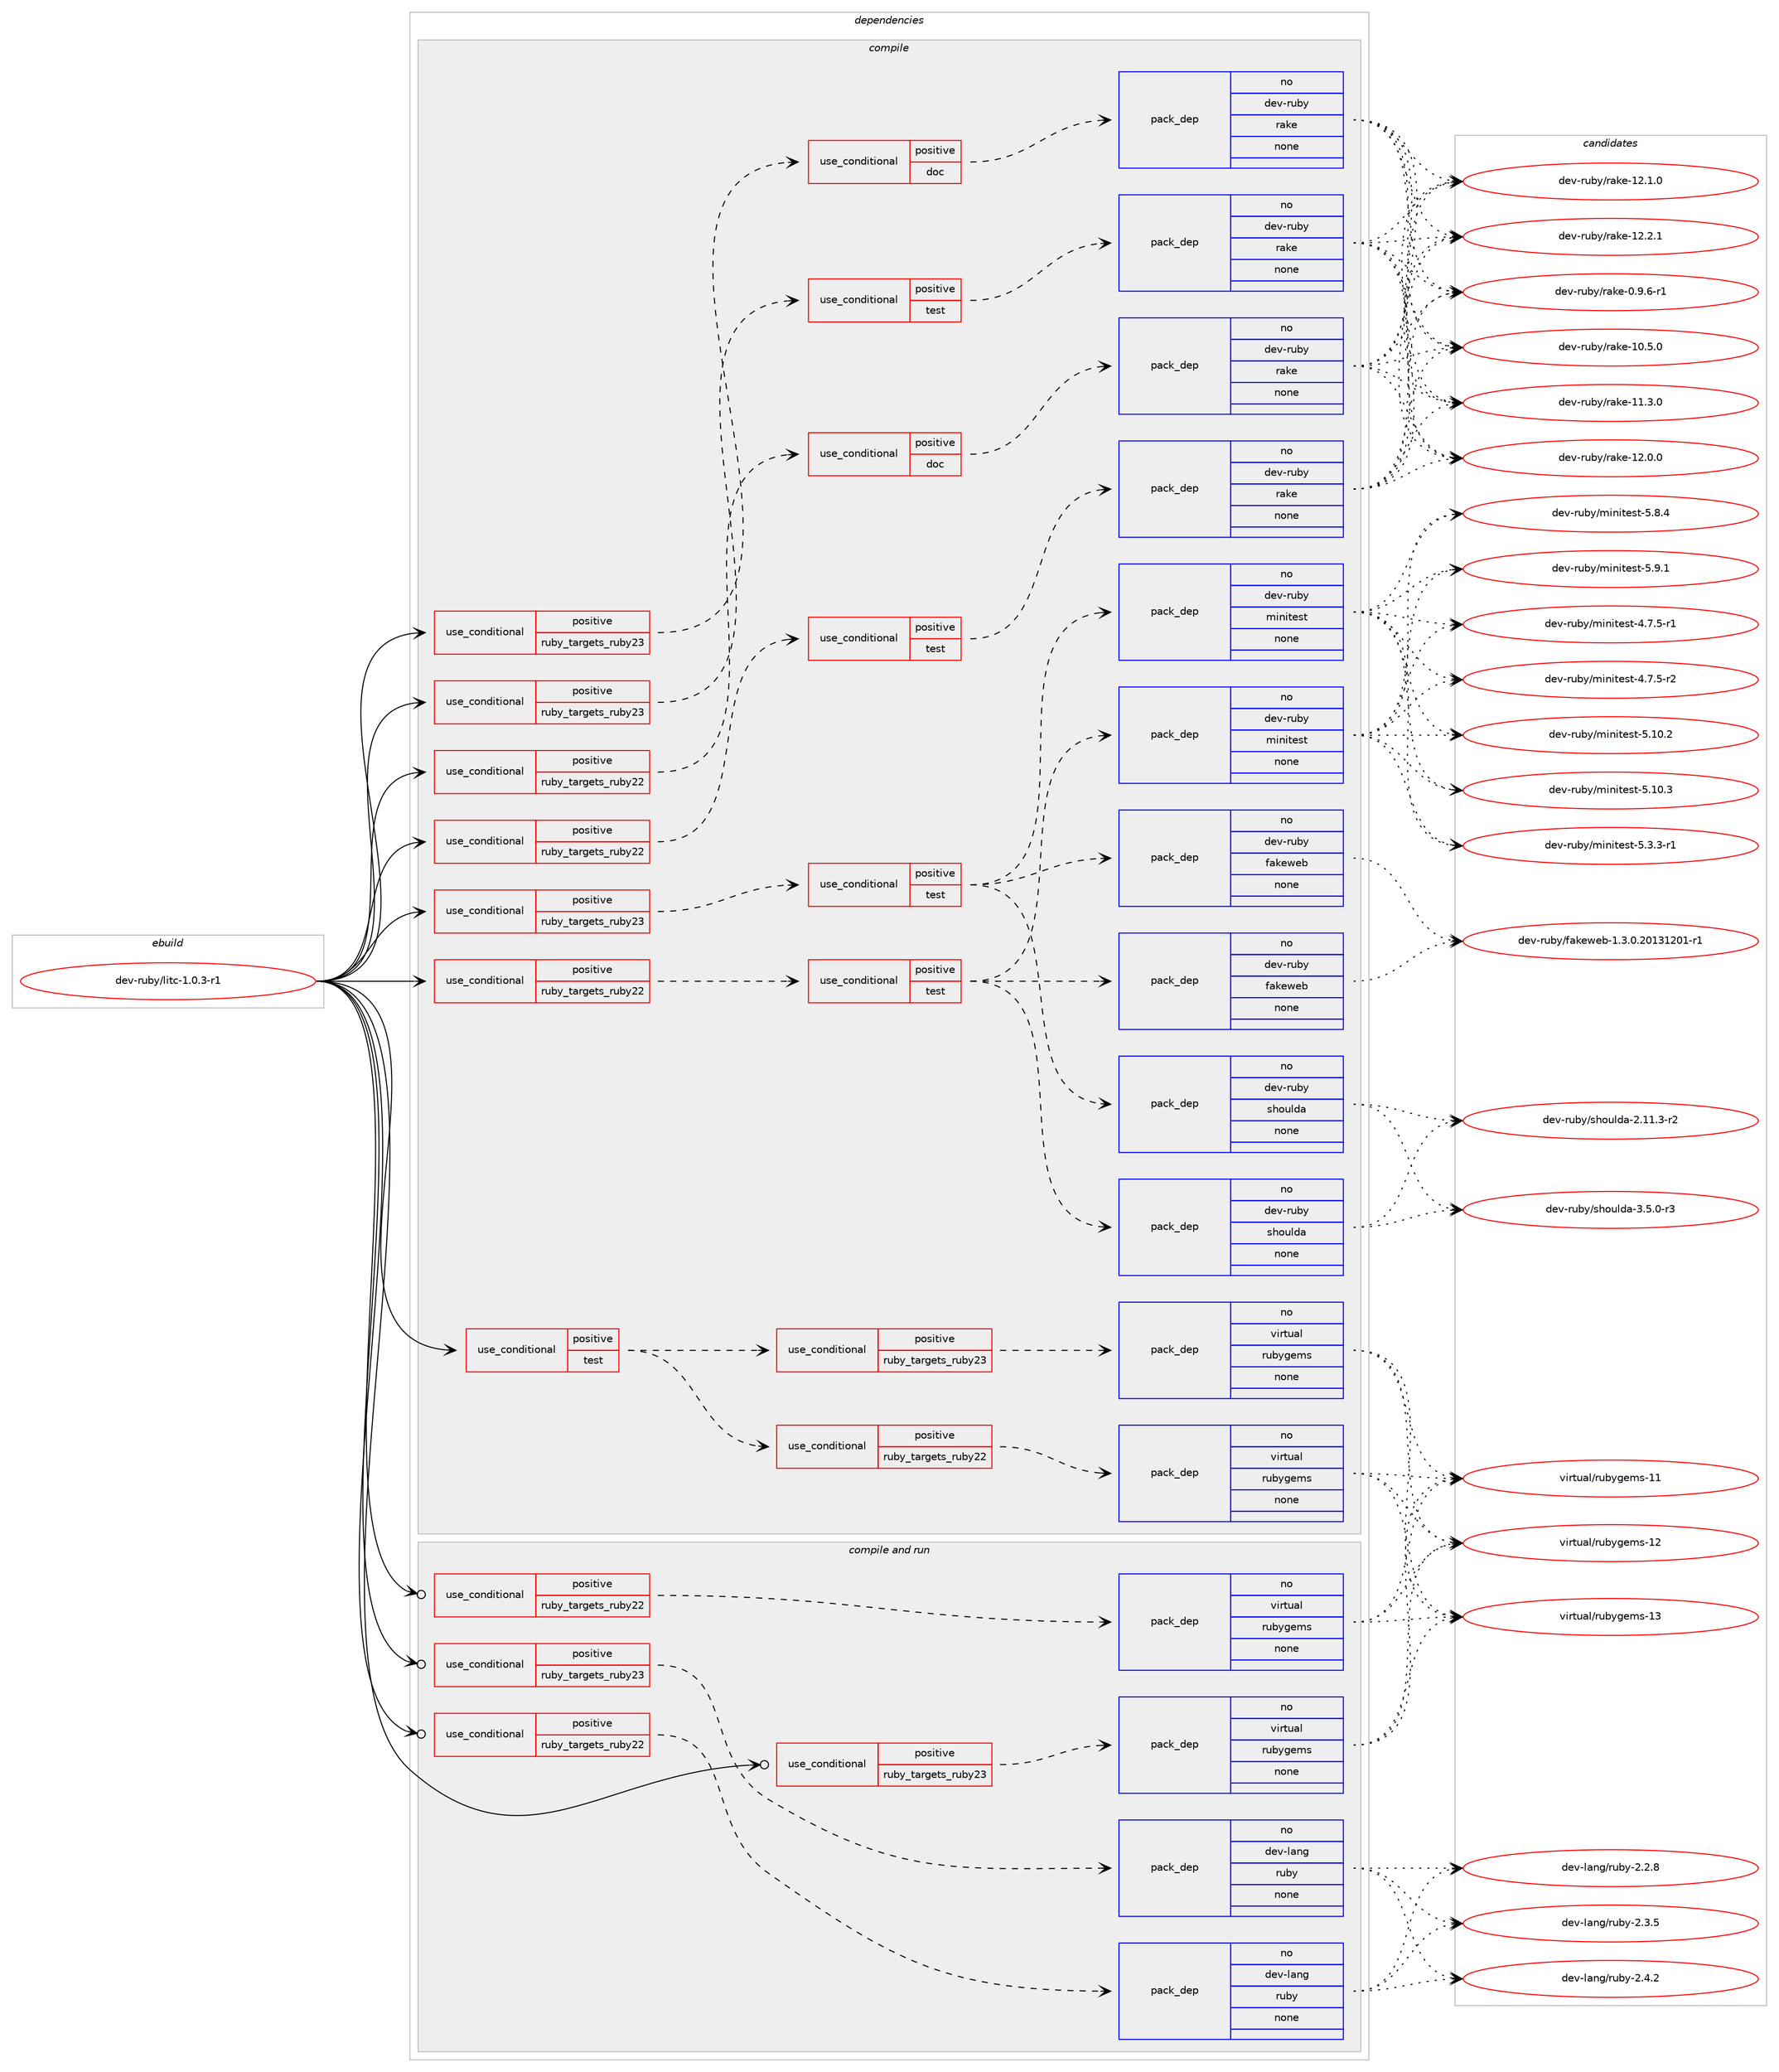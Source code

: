 digraph prolog {

# *************
# Graph options
# *************

newrank=true;
concentrate=true;
compound=true;
graph [rankdir=LR,fontname=Helvetica,fontsize=10,ranksep=1.5];#, ranksep=2.5, nodesep=0.2];
edge  [arrowhead=vee];
node  [fontname=Helvetica,fontsize=10];

# **********
# The ebuild
# **********

subgraph cluster_leftcol {
color=gray;
rank=same;
label=<<i>ebuild</i>>;
id [label="dev-ruby/litc-1.0.3-r1", color=red, width=4, href="../dev-ruby/litc-1.0.3-r1.svg"];
}

# ****************
# The dependencies
# ****************

subgraph cluster_midcol {
color=gray;
label=<<i>dependencies</i>>;
subgraph cluster_compile {
fillcolor="#eeeeee";
style=filled;
label=<<i>compile</i>>;
subgraph cond60659 {
dependency245799 [label=<<TABLE BORDER="0" CELLBORDER="1" CELLSPACING="0" CELLPADDING="4"><TR><TD ROWSPAN="3" CELLPADDING="10">use_conditional</TD></TR><TR><TD>positive</TD></TR><TR><TD>ruby_targets_ruby22</TD></TR></TABLE>>, shape=none, color=red];
subgraph cond60660 {
dependency245800 [label=<<TABLE BORDER="0" CELLBORDER="1" CELLSPACING="0" CELLPADDING="4"><TR><TD ROWSPAN="3" CELLPADDING="10">use_conditional</TD></TR><TR><TD>positive</TD></TR><TR><TD>doc</TD></TR></TABLE>>, shape=none, color=red];
subgraph pack181049 {
dependency245801 [label=<<TABLE BORDER="0" CELLBORDER="1" CELLSPACING="0" CELLPADDING="4" WIDTH="220"><TR><TD ROWSPAN="6" CELLPADDING="30">pack_dep</TD></TR><TR><TD WIDTH="110">no</TD></TR><TR><TD>dev-ruby</TD></TR><TR><TD>rake</TD></TR><TR><TD>none</TD></TR><TR><TD></TD></TR></TABLE>>, shape=none, color=blue];
}
dependency245800:e -> dependency245801:w [weight=20,style="dashed",arrowhead="vee"];
}
dependency245799:e -> dependency245800:w [weight=20,style="dashed",arrowhead="vee"];
}
id:e -> dependency245799:w [weight=20,style="solid",arrowhead="vee"];
subgraph cond60661 {
dependency245802 [label=<<TABLE BORDER="0" CELLBORDER="1" CELLSPACING="0" CELLPADDING="4"><TR><TD ROWSPAN="3" CELLPADDING="10">use_conditional</TD></TR><TR><TD>positive</TD></TR><TR><TD>ruby_targets_ruby22</TD></TR></TABLE>>, shape=none, color=red];
subgraph cond60662 {
dependency245803 [label=<<TABLE BORDER="0" CELLBORDER="1" CELLSPACING="0" CELLPADDING="4"><TR><TD ROWSPAN="3" CELLPADDING="10">use_conditional</TD></TR><TR><TD>positive</TD></TR><TR><TD>test</TD></TR></TABLE>>, shape=none, color=red];
subgraph pack181050 {
dependency245804 [label=<<TABLE BORDER="0" CELLBORDER="1" CELLSPACING="0" CELLPADDING="4" WIDTH="220"><TR><TD ROWSPAN="6" CELLPADDING="30">pack_dep</TD></TR><TR><TD WIDTH="110">no</TD></TR><TR><TD>dev-ruby</TD></TR><TR><TD>rake</TD></TR><TR><TD>none</TD></TR><TR><TD></TD></TR></TABLE>>, shape=none, color=blue];
}
dependency245803:e -> dependency245804:w [weight=20,style="dashed",arrowhead="vee"];
}
dependency245802:e -> dependency245803:w [weight=20,style="dashed",arrowhead="vee"];
}
id:e -> dependency245802:w [weight=20,style="solid",arrowhead="vee"];
subgraph cond60663 {
dependency245805 [label=<<TABLE BORDER="0" CELLBORDER="1" CELLSPACING="0" CELLPADDING="4"><TR><TD ROWSPAN="3" CELLPADDING="10">use_conditional</TD></TR><TR><TD>positive</TD></TR><TR><TD>ruby_targets_ruby22</TD></TR></TABLE>>, shape=none, color=red];
subgraph cond60664 {
dependency245806 [label=<<TABLE BORDER="0" CELLBORDER="1" CELLSPACING="0" CELLPADDING="4"><TR><TD ROWSPAN="3" CELLPADDING="10">use_conditional</TD></TR><TR><TD>positive</TD></TR><TR><TD>test</TD></TR></TABLE>>, shape=none, color=red];
subgraph pack181051 {
dependency245807 [label=<<TABLE BORDER="0" CELLBORDER="1" CELLSPACING="0" CELLPADDING="4" WIDTH="220"><TR><TD ROWSPAN="6" CELLPADDING="30">pack_dep</TD></TR><TR><TD WIDTH="110">no</TD></TR><TR><TD>dev-ruby</TD></TR><TR><TD>shoulda</TD></TR><TR><TD>none</TD></TR><TR><TD></TD></TR></TABLE>>, shape=none, color=blue];
}
dependency245806:e -> dependency245807:w [weight=20,style="dashed",arrowhead="vee"];
subgraph pack181052 {
dependency245808 [label=<<TABLE BORDER="0" CELLBORDER="1" CELLSPACING="0" CELLPADDING="4" WIDTH="220"><TR><TD ROWSPAN="6" CELLPADDING="30">pack_dep</TD></TR><TR><TD WIDTH="110">no</TD></TR><TR><TD>dev-ruby</TD></TR><TR><TD>fakeweb</TD></TR><TR><TD>none</TD></TR><TR><TD></TD></TR></TABLE>>, shape=none, color=blue];
}
dependency245806:e -> dependency245808:w [weight=20,style="dashed",arrowhead="vee"];
subgraph pack181053 {
dependency245809 [label=<<TABLE BORDER="0" CELLBORDER="1" CELLSPACING="0" CELLPADDING="4" WIDTH="220"><TR><TD ROWSPAN="6" CELLPADDING="30">pack_dep</TD></TR><TR><TD WIDTH="110">no</TD></TR><TR><TD>dev-ruby</TD></TR><TR><TD>minitest</TD></TR><TR><TD>none</TD></TR><TR><TD></TD></TR></TABLE>>, shape=none, color=blue];
}
dependency245806:e -> dependency245809:w [weight=20,style="dashed",arrowhead="vee"];
}
dependency245805:e -> dependency245806:w [weight=20,style="dashed",arrowhead="vee"];
}
id:e -> dependency245805:w [weight=20,style="solid",arrowhead="vee"];
subgraph cond60665 {
dependency245810 [label=<<TABLE BORDER="0" CELLBORDER="1" CELLSPACING="0" CELLPADDING="4"><TR><TD ROWSPAN="3" CELLPADDING="10">use_conditional</TD></TR><TR><TD>positive</TD></TR><TR><TD>ruby_targets_ruby23</TD></TR></TABLE>>, shape=none, color=red];
subgraph cond60666 {
dependency245811 [label=<<TABLE BORDER="0" CELLBORDER="1" CELLSPACING="0" CELLPADDING="4"><TR><TD ROWSPAN="3" CELLPADDING="10">use_conditional</TD></TR><TR><TD>positive</TD></TR><TR><TD>doc</TD></TR></TABLE>>, shape=none, color=red];
subgraph pack181054 {
dependency245812 [label=<<TABLE BORDER="0" CELLBORDER="1" CELLSPACING="0" CELLPADDING="4" WIDTH="220"><TR><TD ROWSPAN="6" CELLPADDING="30">pack_dep</TD></TR><TR><TD WIDTH="110">no</TD></TR><TR><TD>dev-ruby</TD></TR><TR><TD>rake</TD></TR><TR><TD>none</TD></TR><TR><TD></TD></TR></TABLE>>, shape=none, color=blue];
}
dependency245811:e -> dependency245812:w [weight=20,style="dashed",arrowhead="vee"];
}
dependency245810:e -> dependency245811:w [weight=20,style="dashed",arrowhead="vee"];
}
id:e -> dependency245810:w [weight=20,style="solid",arrowhead="vee"];
subgraph cond60667 {
dependency245813 [label=<<TABLE BORDER="0" CELLBORDER="1" CELLSPACING="0" CELLPADDING="4"><TR><TD ROWSPAN="3" CELLPADDING="10">use_conditional</TD></TR><TR><TD>positive</TD></TR><TR><TD>ruby_targets_ruby23</TD></TR></TABLE>>, shape=none, color=red];
subgraph cond60668 {
dependency245814 [label=<<TABLE BORDER="0" CELLBORDER="1" CELLSPACING="0" CELLPADDING="4"><TR><TD ROWSPAN="3" CELLPADDING="10">use_conditional</TD></TR><TR><TD>positive</TD></TR><TR><TD>test</TD></TR></TABLE>>, shape=none, color=red];
subgraph pack181055 {
dependency245815 [label=<<TABLE BORDER="0" CELLBORDER="1" CELLSPACING="0" CELLPADDING="4" WIDTH="220"><TR><TD ROWSPAN="6" CELLPADDING="30">pack_dep</TD></TR><TR><TD WIDTH="110">no</TD></TR><TR><TD>dev-ruby</TD></TR><TR><TD>rake</TD></TR><TR><TD>none</TD></TR><TR><TD></TD></TR></TABLE>>, shape=none, color=blue];
}
dependency245814:e -> dependency245815:w [weight=20,style="dashed",arrowhead="vee"];
}
dependency245813:e -> dependency245814:w [weight=20,style="dashed",arrowhead="vee"];
}
id:e -> dependency245813:w [weight=20,style="solid",arrowhead="vee"];
subgraph cond60669 {
dependency245816 [label=<<TABLE BORDER="0" CELLBORDER="1" CELLSPACING="0" CELLPADDING="4"><TR><TD ROWSPAN="3" CELLPADDING="10">use_conditional</TD></TR><TR><TD>positive</TD></TR><TR><TD>ruby_targets_ruby23</TD></TR></TABLE>>, shape=none, color=red];
subgraph cond60670 {
dependency245817 [label=<<TABLE BORDER="0" CELLBORDER="1" CELLSPACING="0" CELLPADDING="4"><TR><TD ROWSPAN="3" CELLPADDING="10">use_conditional</TD></TR><TR><TD>positive</TD></TR><TR><TD>test</TD></TR></TABLE>>, shape=none, color=red];
subgraph pack181056 {
dependency245818 [label=<<TABLE BORDER="0" CELLBORDER="1" CELLSPACING="0" CELLPADDING="4" WIDTH="220"><TR><TD ROWSPAN="6" CELLPADDING="30">pack_dep</TD></TR><TR><TD WIDTH="110">no</TD></TR><TR><TD>dev-ruby</TD></TR><TR><TD>shoulda</TD></TR><TR><TD>none</TD></TR><TR><TD></TD></TR></TABLE>>, shape=none, color=blue];
}
dependency245817:e -> dependency245818:w [weight=20,style="dashed",arrowhead="vee"];
subgraph pack181057 {
dependency245819 [label=<<TABLE BORDER="0" CELLBORDER="1" CELLSPACING="0" CELLPADDING="4" WIDTH="220"><TR><TD ROWSPAN="6" CELLPADDING="30">pack_dep</TD></TR><TR><TD WIDTH="110">no</TD></TR><TR><TD>dev-ruby</TD></TR><TR><TD>fakeweb</TD></TR><TR><TD>none</TD></TR><TR><TD></TD></TR></TABLE>>, shape=none, color=blue];
}
dependency245817:e -> dependency245819:w [weight=20,style="dashed",arrowhead="vee"];
subgraph pack181058 {
dependency245820 [label=<<TABLE BORDER="0" CELLBORDER="1" CELLSPACING="0" CELLPADDING="4" WIDTH="220"><TR><TD ROWSPAN="6" CELLPADDING="30">pack_dep</TD></TR><TR><TD WIDTH="110">no</TD></TR><TR><TD>dev-ruby</TD></TR><TR><TD>minitest</TD></TR><TR><TD>none</TD></TR><TR><TD></TD></TR></TABLE>>, shape=none, color=blue];
}
dependency245817:e -> dependency245820:w [weight=20,style="dashed",arrowhead="vee"];
}
dependency245816:e -> dependency245817:w [weight=20,style="dashed",arrowhead="vee"];
}
id:e -> dependency245816:w [weight=20,style="solid",arrowhead="vee"];
subgraph cond60671 {
dependency245821 [label=<<TABLE BORDER="0" CELLBORDER="1" CELLSPACING="0" CELLPADDING="4"><TR><TD ROWSPAN="3" CELLPADDING="10">use_conditional</TD></TR><TR><TD>positive</TD></TR><TR><TD>test</TD></TR></TABLE>>, shape=none, color=red];
subgraph cond60672 {
dependency245822 [label=<<TABLE BORDER="0" CELLBORDER="1" CELLSPACING="0" CELLPADDING="4"><TR><TD ROWSPAN="3" CELLPADDING="10">use_conditional</TD></TR><TR><TD>positive</TD></TR><TR><TD>ruby_targets_ruby22</TD></TR></TABLE>>, shape=none, color=red];
subgraph pack181059 {
dependency245823 [label=<<TABLE BORDER="0" CELLBORDER="1" CELLSPACING="0" CELLPADDING="4" WIDTH="220"><TR><TD ROWSPAN="6" CELLPADDING="30">pack_dep</TD></TR><TR><TD WIDTH="110">no</TD></TR><TR><TD>virtual</TD></TR><TR><TD>rubygems</TD></TR><TR><TD>none</TD></TR><TR><TD></TD></TR></TABLE>>, shape=none, color=blue];
}
dependency245822:e -> dependency245823:w [weight=20,style="dashed",arrowhead="vee"];
}
dependency245821:e -> dependency245822:w [weight=20,style="dashed",arrowhead="vee"];
subgraph cond60673 {
dependency245824 [label=<<TABLE BORDER="0" CELLBORDER="1" CELLSPACING="0" CELLPADDING="4"><TR><TD ROWSPAN="3" CELLPADDING="10">use_conditional</TD></TR><TR><TD>positive</TD></TR><TR><TD>ruby_targets_ruby23</TD></TR></TABLE>>, shape=none, color=red];
subgraph pack181060 {
dependency245825 [label=<<TABLE BORDER="0" CELLBORDER="1" CELLSPACING="0" CELLPADDING="4" WIDTH="220"><TR><TD ROWSPAN="6" CELLPADDING="30">pack_dep</TD></TR><TR><TD WIDTH="110">no</TD></TR><TR><TD>virtual</TD></TR><TR><TD>rubygems</TD></TR><TR><TD>none</TD></TR><TR><TD></TD></TR></TABLE>>, shape=none, color=blue];
}
dependency245824:e -> dependency245825:w [weight=20,style="dashed",arrowhead="vee"];
}
dependency245821:e -> dependency245824:w [weight=20,style="dashed",arrowhead="vee"];
}
id:e -> dependency245821:w [weight=20,style="solid",arrowhead="vee"];
}
subgraph cluster_compileandrun {
fillcolor="#eeeeee";
style=filled;
label=<<i>compile and run</i>>;
subgraph cond60674 {
dependency245826 [label=<<TABLE BORDER="0" CELLBORDER="1" CELLSPACING="0" CELLPADDING="4"><TR><TD ROWSPAN="3" CELLPADDING="10">use_conditional</TD></TR><TR><TD>positive</TD></TR><TR><TD>ruby_targets_ruby22</TD></TR></TABLE>>, shape=none, color=red];
subgraph pack181061 {
dependency245827 [label=<<TABLE BORDER="0" CELLBORDER="1" CELLSPACING="0" CELLPADDING="4" WIDTH="220"><TR><TD ROWSPAN="6" CELLPADDING="30">pack_dep</TD></TR><TR><TD WIDTH="110">no</TD></TR><TR><TD>dev-lang</TD></TR><TR><TD>ruby</TD></TR><TR><TD>none</TD></TR><TR><TD></TD></TR></TABLE>>, shape=none, color=blue];
}
dependency245826:e -> dependency245827:w [weight=20,style="dashed",arrowhead="vee"];
}
id:e -> dependency245826:w [weight=20,style="solid",arrowhead="odotvee"];
subgraph cond60675 {
dependency245828 [label=<<TABLE BORDER="0" CELLBORDER="1" CELLSPACING="0" CELLPADDING="4"><TR><TD ROWSPAN="3" CELLPADDING="10">use_conditional</TD></TR><TR><TD>positive</TD></TR><TR><TD>ruby_targets_ruby22</TD></TR></TABLE>>, shape=none, color=red];
subgraph pack181062 {
dependency245829 [label=<<TABLE BORDER="0" CELLBORDER="1" CELLSPACING="0" CELLPADDING="4" WIDTH="220"><TR><TD ROWSPAN="6" CELLPADDING="30">pack_dep</TD></TR><TR><TD WIDTH="110">no</TD></TR><TR><TD>virtual</TD></TR><TR><TD>rubygems</TD></TR><TR><TD>none</TD></TR><TR><TD></TD></TR></TABLE>>, shape=none, color=blue];
}
dependency245828:e -> dependency245829:w [weight=20,style="dashed",arrowhead="vee"];
}
id:e -> dependency245828:w [weight=20,style="solid",arrowhead="odotvee"];
subgraph cond60676 {
dependency245830 [label=<<TABLE BORDER="0" CELLBORDER="1" CELLSPACING="0" CELLPADDING="4"><TR><TD ROWSPAN="3" CELLPADDING="10">use_conditional</TD></TR><TR><TD>positive</TD></TR><TR><TD>ruby_targets_ruby23</TD></TR></TABLE>>, shape=none, color=red];
subgraph pack181063 {
dependency245831 [label=<<TABLE BORDER="0" CELLBORDER="1" CELLSPACING="0" CELLPADDING="4" WIDTH="220"><TR><TD ROWSPAN="6" CELLPADDING="30">pack_dep</TD></TR><TR><TD WIDTH="110">no</TD></TR><TR><TD>dev-lang</TD></TR><TR><TD>ruby</TD></TR><TR><TD>none</TD></TR><TR><TD></TD></TR></TABLE>>, shape=none, color=blue];
}
dependency245830:e -> dependency245831:w [weight=20,style="dashed",arrowhead="vee"];
}
id:e -> dependency245830:w [weight=20,style="solid",arrowhead="odotvee"];
subgraph cond60677 {
dependency245832 [label=<<TABLE BORDER="0" CELLBORDER="1" CELLSPACING="0" CELLPADDING="4"><TR><TD ROWSPAN="3" CELLPADDING="10">use_conditional</TD></TR><TR><TD>positive</TD></TR><TR><TD>ruby_targets_ruby23</TD></TR></TABLE>>, shape=none, color=red];
subgraph pack181064 {
dependency245833 [label=<<TABLE BORDER="0" CELLBORDER="1" CELLSPACING="0" CELLPADDING="4" WIDTH="220"><TR><TD ROWSPAN="6" CELLPADDING="30">pack_dep</TD></TR><TR><TD WIDTH="110">no</TD></TR><TR><TD>virtual</TD></TR><TR><TD>rubygems</TD></TR><TR><TD>none</TD></TR><TR><TD></TD></TR></TABLE>>, shape=none, color=blue];
}
dependency245832:e -> dependency245833:w [weight=20,style="dashed",arrowhead="vee"];
}
id:e -> dependency245832:w [weight=20,style="solid",arrowhead="odotvee"];
}
subgraph cluster_run {
fillcolor="#eeeeee";
style=filled;
label=<<i>run</i>>;
}
}

# **************
# The candidates
# **************

subgraph cluster_choices {
rank=same;
color=gray;
label=<<i>candidates</i>>;

subgraph choice181049 {
color=black;
nodesep=1;
choice100101118451141179812147114971071014548465746544511449 [label="dev-ruby/rake-0.9.6-r1", color=red, width=4,href="../dev-ruby/rake-0.9.6-r1.svg"];
choice1001011184511411798121471149710710145494846534648 [label="dev-ruby/rake-10.5.0", color=red, width=4,href="../dev-ruby/rake-10.5.0.svg"];
choice1001011184511411798121471149710710145494946514648 [label="dev-ruby/rake-11.3.0", color=red, width=4,href="../dev-ruby/rake-11.3.0.svg"];
choice1001011184511411798121471149710710145495046484648 [label="dev-ruby/rake-12.0.0", color=red, width=4,href="../dev-ruby/rake-12.0.0.svg"];
choice1001011184511411798121471149710710145495046494648 [label="dev-ruby/rake-12.1.0", color=red, width=4,href="../dev-ruby/rake-12.1.0.svg"];
choice1001011184511411798121471149710710145495046504649 [label="dev-ruby/rake-12.2.1", color=red, width=4,href="../dev-ruby/rake-12.2.1.svg"];
dependency245801:e -> choice100101118451141179812147114971071014548465746544511449:w [style=dotted,weight="100"];
dependency245801:e -> choice1001011184511411798121471149710710145494846534648:w [style=dotted,weight="100"];
dependency245801:e -> choice1001011184511411798121471149710710145494946514648:w [style=dotted,weight="100"];
dependency245801:e -> choice1001011184511411798121471149710710145495046484648:w [style=dotted,weight="100"];
dependency245801:e -> choice1001011184511411798121471149710710145495046494648:w [style=dotted,weight="100"];
dependency245801:e -> choice1001011184511411798121471149710710145495046504649:w [style=dotted,weight="100"];
}
subgraph choice181050 {
color=black;
nodesep=1;
choice100101118451141179812147114971071014548465746544511449 [label="dev-ruby/rake-0.9.6-r1", color=red, width=4,href="../dev-ruby/rake-0.9.6-r1.svg"];
choice1001011184511411798121471149710710145494846534648 [label="dev-ruby/rake-10.5.0", color=red, width=4,href="../dev-ruby/rake-10.5.0.svg"];
choice1001011184511411798121471149710710145494946514648 [label="dev-ruby/rake-11.3.0", color=red, width=4,href="../dev-ruby/rake-11.3.0.svg"];
choice1001011184511411798121471149710710145495046484648 [label="dev-ruby/rake-12.0.0", color=red, width=4,href="../dev-ruby/rake-12.0.0.svg"];
choice1001011184511411798121471149710710145495046494648 [label="dev-ruby/rake-12.1.0", color=red, width=4,href="../dev-ruby/rake-12.1.0.svg"];
choice1001011184511411798121471149710710145495046504649 [label="dev-ruby/rake-12.2.1", color=red, width=4,href="../dev-ruby/rake-12.2.1.svg"];
dependency245804:e -> choice100101118451141179812147114971071014548465746544511449:w [style=dotted,weight="100"];
dependency245804:e -> choice1001011184511411798121471149710710145494846534648:w [style=dotted,weight="100"];
dependency245804:e -> choice1001011184511411798121471149710710145494946514648:w [style=dotted,weight="100"];
dependency245804:e -> choice1001011184511411798121471149710710145495046484648:w [style=dotted,weight="100"];
dependency245804:e -> choice1001011184511411798121471149710710145495046494648:w [style=dotted,weight="100"];
dependency245804:e -> choice1001011184511411798121471149710710145495046504649:w [style=dotted,weight="100"];
}
subgraph choice181051 {
color=black;
nodesep=1;
choice10010111845114117981214711510411111710810097455046494946514511450 [label="dev-ruby/shoulda-2.11.3-r2", color=red, width=4,href="../dev-ruby/shoulda-2.11.3-r2.svg"];
choice100101118451141179812147115104111117108100974551465346484511451 [label="dev-ruby/shoulda-3.5.0-r3", color=red, width=4,href="../dev-ruby/shoulda-3.5.0-r3.svg"];
dependency245807:e -> choice10010111845114117981214711510411111710810097455046494946514511450:w [style=dotted,weight="100"];
dependency245807:e -> choice100101118451141179812147115104111117108100974551465346484511451:w [style=dotted,weight="100"];
}
subgraph choice181052 {
color=black;
nodesep=1;
choice10010111845114117981214710297107101119101984549465146484650484951495048494511449 [label="dev-ruby/fakeweb-1.3.0.20131201-r1", color=red, width=4,href="../dev-ruby/fakeweb-1.3.0.20131201-r1.svg"];
dependency245808:e -> choice10010111845114117981214710297107101119101984549465146484650484951495048494511449:w [style=dotted,weight="100"];
}
subgraph choice181053 {
color=black;
nodesep=1;
choice1001011184511411798121471091051101051161011151164552465546534511449 [label="dev-ruby/minitest-4.7.5-r1", color=red, width=4,href="../dev-ruby/minitest-4.7.5-r1.svg"];
choice1001011184511411798121471091051101051161011151164552465546534511450 [label="dev-ruby/minitest-4.7.5-r2", color=red, width=4,href="../dev-ruby/minitest-4.7.5-r2.svg"];
choice10010111845114117981214710910511010511610111511645534649484650 [label="dev-ruby/minitest-5.10.2", color=red, width=4,href="../dev-ruby/minitest-5.10.2.svg"];
choice10010111845114117981214710910511010511610111511645534649484651 [label="dev-ruby/minitest-5.10.3", color=red, width=4,href="../dev-ruby/minitest-5.10.3.svg"];
choice1001011184511411798121471091051101051161011151164553465146514511449 [label="dev-ruby/minitest-5.3.3-r1", color=red, width=4,href="../dev-ruby/minitest-5.3.3-r1.svg"];
choice100101118451141179812147109105110105116101115116455346564652 [label="dev-ruby/minitest-5.8.4", color=red, width=4,href="../dev-ruby/minitest-5.8.4.svg"];
choice100101118451141179812147109105110105116101115116455346574649 [label="dev-ruby/minitest-5.9.1", color=red, width=4,href="../dev-ruby/minitest-5.9.1.svg"];
dependency245809:e -> choice1001011184511411798121471091051101051161011151164552465546534511449:w [style=dotted,weight="100"];
dependency245809:e -> choice1001011184511411798121471091051101051161011151164552465546534511450:w [style=dotted,weight="100"];
dependency245809:e -> choice10010111845114117981214710910511010511610111511645534649484650:w [style=dotted,weight="100"];
dependency245809:e -> choice10010111845114117981214710910511010511610111511645534649484651:w [style=dotted,weight="100"];
dependency245809:e -> choice1001011184511411798121471091051101051161011151164553465146514511449:w [style=dotted,weight="100"];
dependency245809:e -> choice100101118451141179812147109105110105116101115116455346564652:w [style=dotted,weight="100"];
dependency245809:e -> choice100101118451141179812147109105110105116101115116455346574649:w [style=dotted,weight="100"];
}
subgraph choice181054 {
color=black;
nodesep=1;
choice100101118451141179812147114971071014548465746544511449 [label="dev-ruby/rake-0.9.6-r1", color=red, width=4,href="../dev-ruby/rake-0.9.6-r1.svg"];
choice1001011184511411798121471149710710145494846534648 [label="dev-ruby/rake-10.5.0", color=red, width=4,href="../dev-ruby/rake-10.5.0.svg"];
choice1001011184511411798121471149710710145494946514648 [label="dev-ruby/rake-11.3.0", color=red, width=4,href="../dev-ruby/rake-11.3.0.svg"];
choice1001011184511411798121471149710710145495046484648 [label="dev-ruby/rake-12.0.0", color=red, width=4,href="../dev-ruby/rake-12.0.0.svg"];
choice1001011184511411798121471149710710145495046494648 [label="dev-ruby/rake-12.1.0", color=red, width=4,href="../dev-ruby/rake-12.1.0.svg"];
choice1001011184511411798121471149710710145495046504649 [label="dev-ruby/rake-12.2.1", color=red, width=4,href="../dev-ruby/rake-12.2.1.svg"];
dependency245812:e -> choice100101118451141179812147114971071014548465746544511449:w [style=dotted,weight="100"];
dependency245812:e -> choice1001011184511411798121471149710710145494846534648:w [style=dotted,weight="100"];
dependency245812:e -> choice1001011184511411798121471149710710145494946514648:w [style=dotted,weight="100"];
dependency245812:e -> choice1001011184511411798121471149710710145495046484648:w [style=dotted,weight="100"];
dependency245812:e -> choice1001011184511411798121471149710710145495046494648:w [style=dotted,weight="100"];
dependency245812:e -> choice1001011184511411798121471149710710145495046504649:w [style=dotted,weight="100"];
}
subgraph choice181055 {
color=black;
nodesep=1;
choice100101118451141179812147114971071014548465746544511449 [label="dev-ruby/rake-0.9.6-r1", color=red, width=4,href="../dev-ruby/rake-0.9.6-r1.svg"];
choice1001011184511411798121471149710710145494846534648 [label="dev-ruby/rake-10.5.0", color=red, width=4,href="../dev-ruby/rake-10.5.0.svg"];
choice1001011184511411798121471149710710145494946514648 [label="dev-ruby/rake-11.3.0", color=red, width=4,href="../dev-ruby/rake-11.3.0.svg"];
choice1001011184511411798121471149710710145495046484648 [label="dev-ruby/rake-12.0.0", color=red, width=4,href="../dev-ruby/rake-12.0.0.svg"];
choice1001011184511411798121471149710710145495046494648 [label="dev-ruby/rake-12.1.0", color=red, width=4,href="../dev-ruby/rake-12.1.0.svg"];
choice1001011184511411798121471149710710145495046504649 [label="dev-ruby/rake-12.2.1", color=red, width=4,href="../dev-ruby/rake-12.2.1.svg"];
dependency245815:e -> choice100101118451141179812147114971071014548465746544511449:w [style=dotted,weight="100"];
dependency245815:e -> choice1001011184511411798121471149710710145494846534648:w [style=dotted,weight="100"];
dependency245815:e -> choice1001011184511411798121471149710710145494946514648:w [style=dotted,weight="100"];
dependency245815:e -> choice1001011184511411798121471149710710145495046484648:w [style=dotted,weight="100"];
dependency245815:e -> choice1001011184511411798121471149710710145495046494648:w [style=dotted,weight="100"];
dependency245815:e -> choice1001011184511411798121471149710710145495046504649:w [style=dotted,weight="100"];
}
subgraph choice181056 {
color=black;
nodesep=1;
choice10010111845114117981214711510411111710810097455046494946514511450 [label="dev-ruby/shoulda-2.11.3-r2", color=red, width=4,href="../dev-ruby/shoulda-2.11.3-r2.svg"];
choice100101118451141179812147115104111117108100974551465346484511451 [label="dev-ruby/shoulda-3.5.0-r3", color=red, width=4,href="../dev-ruby/shoulda-3.5.0-r3.svg"];
dependency245818:e -> choice10010111845114117981214711510411111710810097455046494946514511450:w [style=dotted,weight="100"];
dependency245818:e -> choice100101118451141179812147115104111117108100974551465346484511451:w [style=dotted,weight="100"];
}
subgraph choice181057 {
color=black;
nodesep=1;
choice10010111845114117981214710297107101119101984549465146484650484951495048494511449 [label="dev-ruby/fakeweb-1.3.0.20131201-r1", color=red, width=4,href="../dev-ruby/fakeweb-1.3.0.20131201-r1.svg"];
dependency245819:e -> choice10010111845114117981214710297107101119101984549465146484650484951495048494511449:w [style=dotted,weight="100"];
}
subgraph choice181058 {
color=black;
nodesep=1;
choice1001011184511411798121471091051101051161011151164552465546534511449 [label="dev-ruby/minitest-4.7.5-r1", color=red, width=4,href="../dev-ruby/minitest-4.7.5-r1.svg"];
choice1001011184511411798121471091051101051161011151164552465546534511450 [label="dev-ruby/minitest-4.7.5-r2", color=red, width=4,href="../dev-ruby/minitest-4.7.5-r2.svg"];
choice10010111845114117981214710910511010511610111511645534649484650 [label="dev-ruby/minitest-5.10.2", color=red, width=4,href="../dev-ruby/minitest-5.10.2.svg"];
choice10010111845114117981214710910511010511610111511645534649484651 [label="dev-ruby/minitest-5.10.3", color=red, width=4,href="../dev-ruby/minitest-5.10.3.svg"];
choice1001011184511411798121471091051101051161011151164553465146514511449 [label="dev-ruby/minitest-5.3.3-r1", color=red, width=4,href="../dev-ruby/minitest-5.3.3-r1.svg"];
choice100101118451141179812147109105110105116101115116455346564652 [label="dev-ruby/minitest-5.8.4", color=red, width=4,href="../dev-ruby/minitest-5.8.4.svg"];
choice100101118451141179812147109105110105116101115116455346574649 [label="dev-ruby/minitest-5.9.1", color=red, width=4,href="../dev-ruby/minitest-5.9.1.svg"];
dependency245820:e -> choice1001011184511411798121471091051101051161011151164552465546534511449:w [style=dotted,weight="100"];
dependency245820:e -> choice1001011184511411798121471091051101051161011151164552465546534511450:w [style=dotted,weight="100"];
dependency245820:e -> choice10010111845114117981214710910511010511610111511645534649484650:w [style=dotted,weight="100"];
dependency245820:e -> choice10010111845114117981214710910511010511610111511645534649484651:w [style=dotted,weight="100"];
dependency245820:e -> choice1001011184511411798121471091051101051161011151164553465146514511449:w [style=dotted,weight="100"];
dependency245820:e -> choice100101118451141179812147109105110105116101115116455346564652:w [style=dotted,weight="100"];
dependency245820:e -> choice100101118451141179812147109105110105116101115116455346574649:w [style=dotted,weight="100"];
}
subgraph choice181059 {
color=black;
nodesep=1;
choice118105114116117971084711411798121103101109115454949 [label="virtual/rubygems-11", color=red, width=4,href="../virtual/rubygems-11.svg"];
choice118105114116117971084711411798121103101109115454950 [label="virtual/rubygems-12", color=red, width=4,href="../virtual/rubygems-12.svg"];
choice118105114116117971084711411798121103101109115454951 [label="virtual/rubygems-13", color=red, width=4,href="../virtual/rubygems-13.svg"];
dependency245823:e -> choice118105114116117971084711411798121103101109115454949:w [style=dotted,weight="100"];
dependency245823:e -> choice118105114116117971084711411798121103101109115454950:w [style=dotted,weight="100"];
dependency245823:e -> choice118105114116117971084711411798121103101109115454951:w [style=dotted,weight="100"];
}
subgraph choice181060 {
color=black;
nodesep=1;
choice118105114116117971084711411798121103101109115454949 [label="virtual/rubygems-11", color=red, width=4,href="../virtual/rubygems-11.svg"];
choice118105114116117971084711411798121103101109115454950 [label="virtual/rubygems-12", color=red, width=4,href="../virtual/rubygems-12.svg"];
choice118105114116117971084711411798121103101109115454951 [label="virtual/rubygems-13", color=red, width=4,href="../virtual/rubygems-13.svg"];
dependency245825:e -> choice118105114116117971084711411798121103101109115454949:w [style=dotted,weight="100"];
dependency245825:e -> choice118105114116117971084711411798121103101109115454950:w [style=dotted,weight="100"];
dependency245825:e -> choice118105114116117971084711411798121103101109115454951:w [style=dotted,weight="100"];
}
subgraph choice181061 {
color=black;
nodesep=1;
choice10010111845108971101034711411798121455046504656 [label="dev-lang/ruby-2.2.8", color=red, width=4,href="../dev-lang/ruby-2.2.8.svg"];
choice10010111845108971101034711411798121455046514653 [label="dev-lang/ruby-2.3.5", color=red, width=4,href="../dev-lang/ruby-2.3.5.svg"];
choice10010111845108971101034711411798121455046524650 [label="dev-lang/ruby-2.4.2", color=red, width=4,href="../dev-lang/ruby-2.4.2.svg"];
dependency245827:e -> choice10010111845108971101034711411798121455046504656:w [style=dotted,weight="100"];
dependency245827:e -> choice10010111845108971101034711411798121455046514653:w [style=dotted,weight="100"];
dependency245827:e -> choice10010111845108971101034711411798121455046524650:w [style=dotted,weight="100"];
}
subgraph choice181062 {
color=black;
nodesep=1;
choice118105114116117971084711411798121103101109115454949 [label="virtual/rubygems-11", color=red, width=4,href="../virtual/rubygems-11.svg"];
choice118105114116117971084711411798121103101109115454950 [label="virtual/rubygems-12", color=red, width=4,href="../virtual/rubygems-12.svg"];
choice118105114116117971084711411798121103101109115454951 [label="virtual/rubygems-13", color=red, width=4,href="../virtual/rubygems-13.svg"];
dependency245829:e -> choice118105114116117971084711411798121103101109115454949:w [style=dotted,weight="100"];
dependency245829:e -> choice118105114116117971084711411798121103101109115454950:w [style=dotted,weight="100"];
dependency245829:e -> choice118105114116117971084711411798121103101109115454951:w [style=dotted,weight="100"];
}
subgraph choice181063 {
color=black;
nodesep=1;
choice10010111845108971101034711411798121455046504656 [label="dev-lang/ruby-2.2.8", color=red, width=4,href="../dev-lang/ruby-2.2.8.svg"];
choice10010111845108971101034711411798121455046514653 [label="dev-lang/ruby-2.3.5", color=red, width=4,href="../dev-lang/ruby-2.3.5.svg"];
choice10010111845108971101034711411798121455046524650 [label="dev-lang/ruby-2.4.2", color=red, width=4,href="../dev-lang/ruby-2.4.2.svg"];
dependency245831:e -> choice10010111845108971101034711411798121455046504656:w [style=dotted,weight="100"];
dependency245831:e -> choice10010111845108971101034711411798121455046514653:w [style=dotted,weight="100"];
dependency245831:e -> choice10010111845108971101034711411798121455046524650:w [style=dotted,weight="100"];
}
subgraph choice181064 {
color=black;
nodesep=1;
choice118105114116117971084711411798121103101109115454949 [label="virtual/rubygems-11", color=red, width=4,href="../virtual/rubygems-11.svg"];
choice118105114116117971084711411798121103101109115454950 [label="virtual/rubygems-12", color=red, width=4,href="../virtual/rubygems-12.svg"];
choice118105114116117971084711411798121103101109115454951 [label="virtual/rubygems-13", color=red, width=4,href="../virtual/rubygems-13.svg"];
dependency245833:e -> choice118105114116117971084711411798121103101109115454949:w [style=dotted,weight="100"];
dependency245833:e -> choice118105114116117971084711411798121103101109115454950:w [style=dotted,weight="100"];
dependency245833:e -> choice118105114116117971084711411798121103101109115454951:w [style=dotted,weight="100"];
}
}

}
